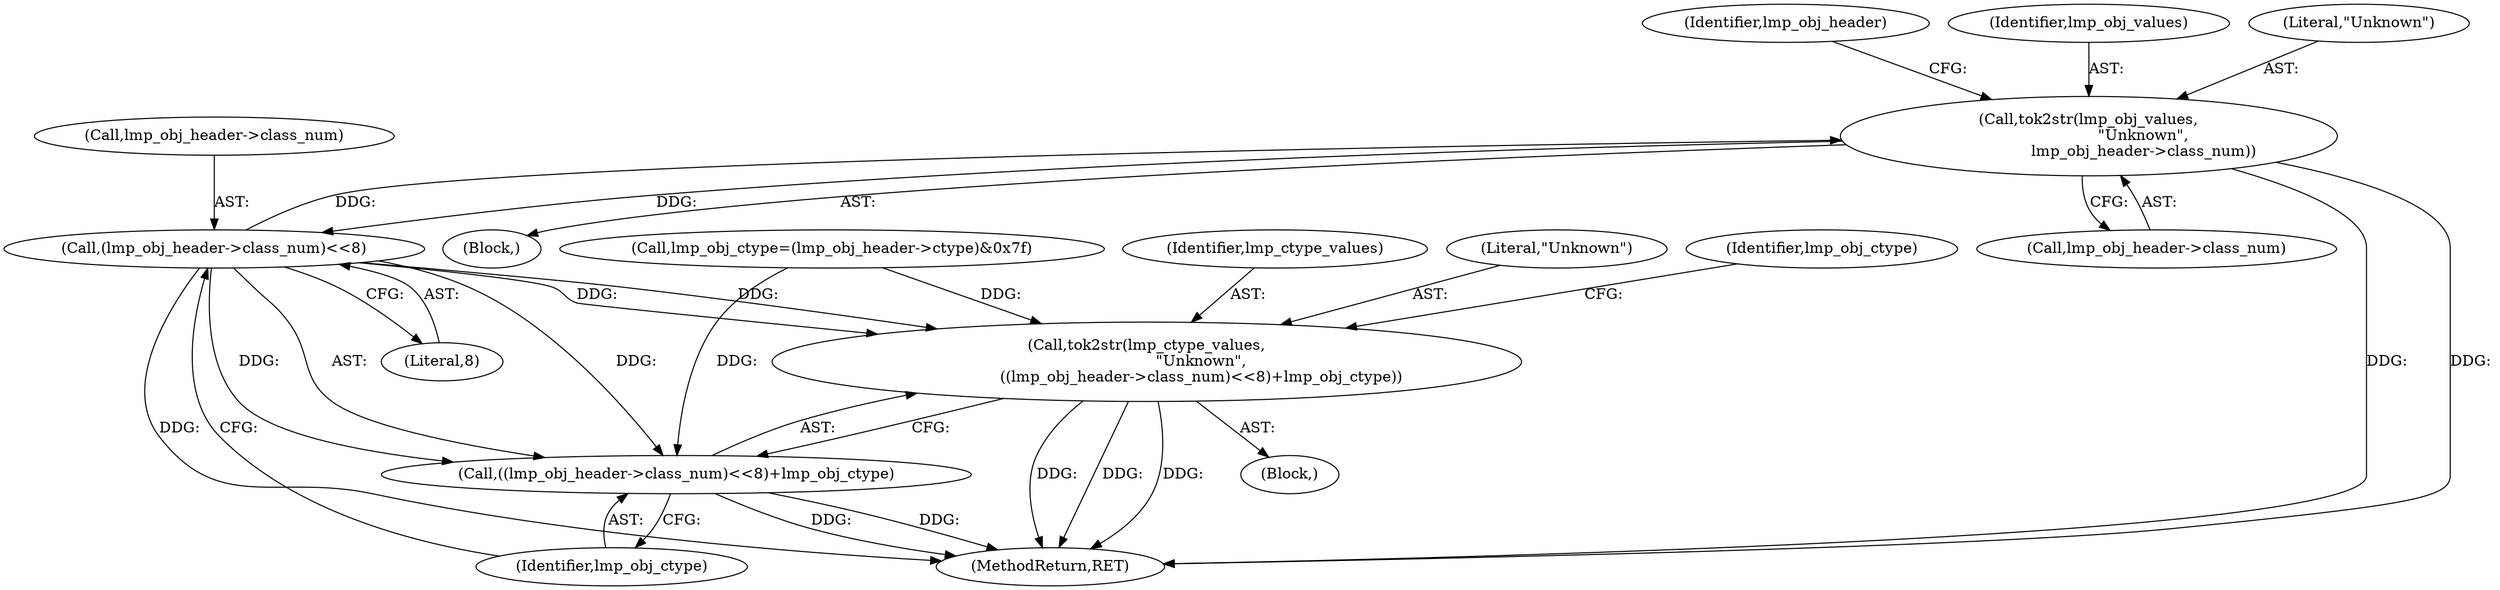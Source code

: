 digraph "0_tcpdump_0b661e0aa61850234b64394585cf577aac570bf4@pointer" {
"1000287" [label="(Call,tok2str(lmp_obj_values,\n                       \"Unknown\",\n                       lmp_obj_header->class_num))"];
"1000302" [label="(Call,(lmp_obj_header->class_num)<<8)"];
"1000287" [label="(Call,tok2str(lmp_obj_values,\n                       \"Unknown\",\n                       lmp_obj_header->class_num))"];
"1000298" [label="(Call,tok2str(lmp_ctype_values,\n                       \"Unknown\",\n                       ((lmp_obj_header->class_num)<<8)+lmp_obj_ctype))"];
"1000301" [label="(Call,((lmp_obj_header->class_num)<<8)+lmp_obj_ctype)"];
"1000306" [label="(Literal,8)"];
"1000286" [label="(Block,)"];
"1000290" [label="(Call,lmp_obj_header->class_num)"];
"1000301" [label="(Call,((lmp_obj_header->class_num)<<8)+lmp_obj_ctype)"];
"1000302" [label="(Call,(lmp_obj_header->class_num)<<8)"];
"1001949" [label="(MethodReturn,RET)"];
"1000297" [label="(Block,)"];
"1000274" [label="(Call,lmp_obj_ctype=(lmp_obj_header->ctype)&0x7f)"];
"1000299" [label="(Identifier,lmp_ctype_values)"];
"1000298" [label="(Call,tok2str(lmp_ctype_values,\n                       \"Unknown\",\n                       ((lmp_obj_header->class_num)<<8)+lmp_obj_ctype))"];
"1000307" [label="(Identifier,lmp_obj_ctype)"];
"1000300" [label="(Literal,\"Unknown\")"];
"1000287" [label="(Call,tok2str(lmp_obj_values,\n                       \"Unknown\",\n                       lmp_obj_header->class_num))"];
"1000295" [label="(Identifier,lmp_obj_header)"];
"1000303" [label="(Call,lmp_obj_header->class_num)"];
"1000309" [label="(Identifier,lmp_obj_ctype)"];
"1000288" [label="(Identifier,lmp_obj_values)"];
"1000289" [label="(Literal,\"Unknown\")"];
"1000287" -> "1000286"  [label="AST: "];
"1000287" -> "1000290"  [label="CFG: "];
"1000288" -> "1000287"  [label="AST: "];
"1000289" -> "1000287"  [label="AST: "];
"1000290" -> "1000287"  [label="AST: "];
"1000295" -> "1000287"  [label="CFG: "];
"1000287" -> "1001949"  [label="DDG: "];
"1000287" -> "1001949"  [label="DDG: "];
"1000302" -> "1000287"  [label="DDG: "];
"1000287" -> "1000302"  [label="DDG: "];
"1000302" -> "1000301"  [label="AST: "];
"1000302" -> "1000306"  [label="CFG: "];
"1000303" -> "1000302"  [label="AST: "];
"1000306" -> "1000302"  [label="AST: "];
"1000307" -> "1000302"  [label="CFG: "];
"1000302" -> "1001949"  [label="DDG: "];
"1000302" -> "1000298"  [label="DDG: "];
"1000302" -> "1000298"  [label="DDG: "];
"1000302" -> "1000301"  [label="DDG: "];
"1000302" -> "1000301"  [label="DDG: "];
"1000298" -> "1000297"  [label="AST: "];
"1000298" -> "1000301"  [label="CFG: "];
"1000299" -> "1000298"  [label="AST: "];
"1000300" -> "1000298"  [label="AST: "];
"1000301" -> "1000298"  [label="AST: "];
"1000309" -> "1000298"  [label="CFG: "];
"1000298" -> "1001949"  [label="DDG: "];
"1000298" -> "1001949"  [label="DDG: "];
"1000298" -> "1001949"  [label="DDG: "];
"1000274" -> "1000298"  [label="DDG: "];
"1000301" -> "1000307"  [label="CFG: "];
"1000307" -> "1000301"  [label="AST: "];
"1000301" -> "1001949"  [label="DDG: "];
"1000301" -> "1001949"  [label="DDG: "];
"1000274" -> "1000301"  [label="DDG: "];
}
